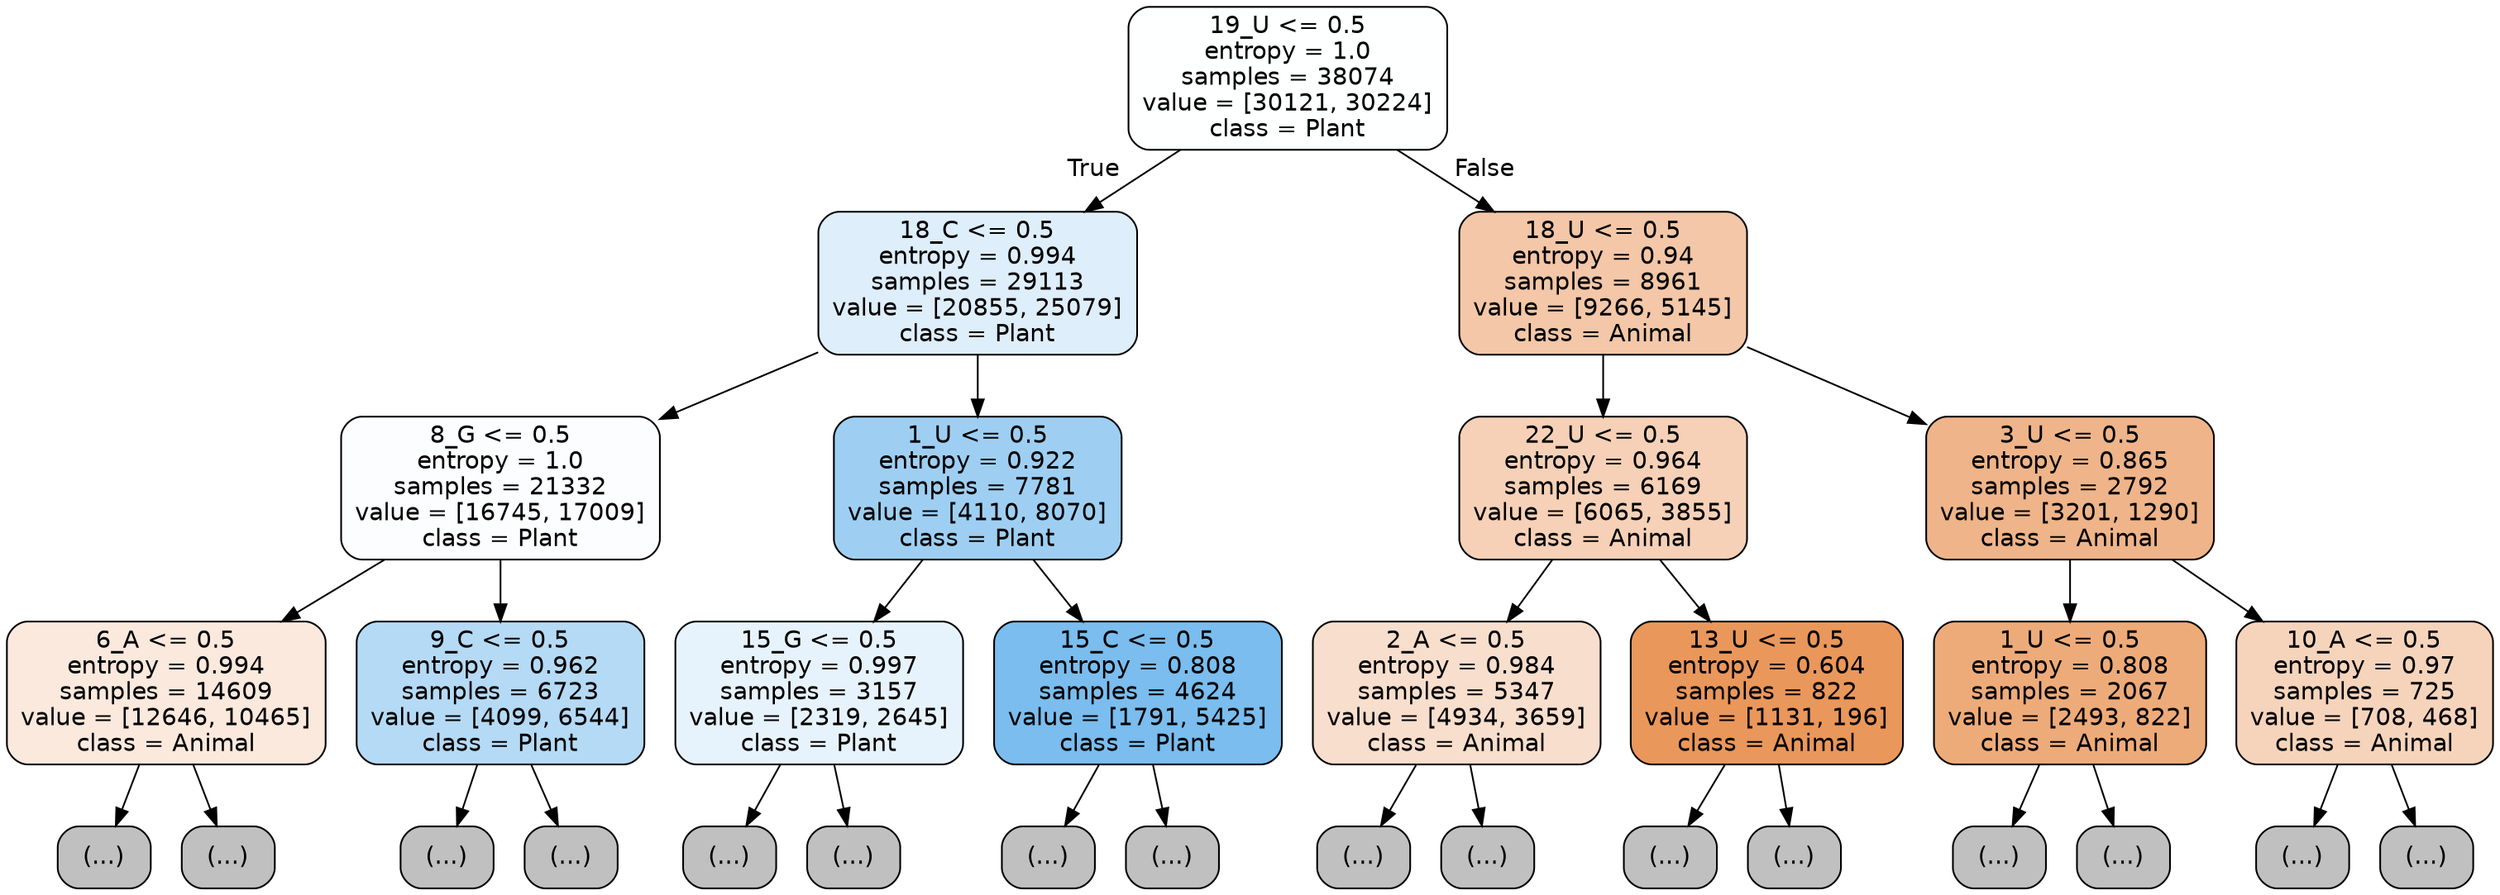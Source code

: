 digraph Tree {
node [shape=box, style="filled, rounded", color="black", fontname="helvetica"] ;
edge [fontname="helvetica"] ;
0 [label="19_U <= 0.5\nentropy = 1.0\nsamples = 38074\nvalue = [30121, 30224]\nclass = Plant", fillcolor="#feffff"] ;
1 [label="18_C <= 0.5\nentropy = 0.994\nsamples = 29113\nvalue = [20855, 25079]\nclass = Plant", fillcolor="#deeefb"] ;
0 -> 1 [labeldistance=2.5, labelangle=45, headlabel="True"] ;
2 [label="8_G <= 0.5\nentropy = 1.0\nsamples = 21332\nvalue = [16745, 17009]\nclass = Plant", fillcolor="#fcfdff"] ;
1 -> 2 ;
3 [label="6_A <= 0.5\nentropy = 0.994\nsamples = 14609\nvalue = [12646, 10465]\nclass = Animal", fillcolor="#fbe9dd"] ;
2 -> 3 ;
4 [label="(...)", fillcolor="#C0C0C0"] ;
3 -> 4 ;
5471 [label="(...)", fillcolor="#C0C0C0"] ;
3 -> 5471 ;
7300 [label="9_C <= 0.5\nentropy = 0.962\nsamples = 6723\nvalue = [4099, 6544]\nclass = Plant", fillcolor="#b5daf5"] ;
2 -> 7300 ;
7301 [label="(...)", fillcolor="#C0C0C0"] ;
7300 -> 7301 ;
9408 [label="(...)", fillcolor="#C0C0C0"] ;
7300 -> 9408 ;
9983 [label="1_U <= 0.5\nentropy = 0.922\nsamples = 7781\nvalue = [4110, 8070]\nclass = Plant", fillcolor="#9ecff2"] ;
1 -> 9983 ;
9984 [label="15_G <= 0.5\nentropy = 0.997\nsamples = 3157\nvalue = [2319, 2645]\nclass = Plant", fillcolor="#e7f3fc"] ;
9983 -> 9984 ;
9985 [label="(...)", fillcolor="#C0C0C0"] ;
9984 -> 9985 ;
11170 [label="(...)", fillcolor="#C0C0C0"] ;
9984 -> 11170 ;
11579 [label="15_C <= 0.5\nentropy = 0.808\nsamples = 4624\nvalue = [1791, 5425]\nclass = Plant", fillcolor="#7abdee"] ;
9983 -> 11579 ;
11580 [label="(...)", fillcolor="#C0C0C0"] ;
11579 -> 11580 ;
12475 [label="(...)", fillcolor="#C0C0C0"] ;
11579 -> 12475 ;
12734 [label="18_U <= 0.5\nentropy = 0.94\nsamples = 8961\nvalue = [9266, 5145]\nclass = Animal", fillcolor="#f3c7a7"] ;
0 -> 12734 [labeldistance=2.5, labelangle=-45, headlabel="False"] ;
12735 [label="22_U <= 0.5\nentropy = 0.964\nsamples = 6169\nvalue = [6065, 3855]\nclass = Animal", fillcolor="#f6d1b7"] ;
12734 -> 12735 ;
12736 [label="2_A <= 0.5\nentropy = 0.984\nsamples = 5347\nvalue = [4934, 3659]\nclass = Animal", fillcolor="#f8decc"] ;
12735 -> 12736 ;
12737 [label="(...)", fillcolor="#C0C0C0"] ;
12736 -> 12737 ;
14706 [label="(...)", fillcolor="#C0C0C0"] ;
12736 -> 14706 ;
15401 [label="13_U <= 0.5\nentropy = 0.604\nsamples = 822\nvalue = [1131, 196]\nclass = Animal", fillcolor="#ea975b"] ;
12735 -> 15401 ;
15402 [label="(...)", fillcolor="#C0C0C0"] ;
15401 -> 15402 ;
15613 [label="(...)", fillcolor="#C0C0C0"] ;
15401 -> 15613 ;
15688 [label="3_U <= 0.5\nentropy = 0.865\nsamples = 2792\nvalue = [3201, 1290]\nclass = Animal", fillcolor="#efb489"] ;
12734 -> 15688 ;
15689 [label="1_U <= 0.5\nentropy = 0.808\nsamples = 2067\nvalue = [2493, 822]\nclass = Animal", fillcolor="#eeab7a"] ;
15688 -> 15689 ;
15690 [label="(...)", fillcolor="#C0C0C0"] ;
15689 -> 15690 ;
16193 [label="(...)", fillcolor="#C0C0C0"] ;
15689 -> 16193 ;
16582 [label="10_A <= 0.5\nentropy = 0.97\nsamples = 725\nvalue = [708, 468]\nclass = Animal", fillcolor="#f6d4bc"] ;
15688 -> 16582 ;
16583 [label="(...)", fillcolor="#C0C0C0"] ;
16582 -> 16583 ;
16836 [label="(...)", fillcolor="#C0C0C0"] ;
16582 -> 16836 ;
}